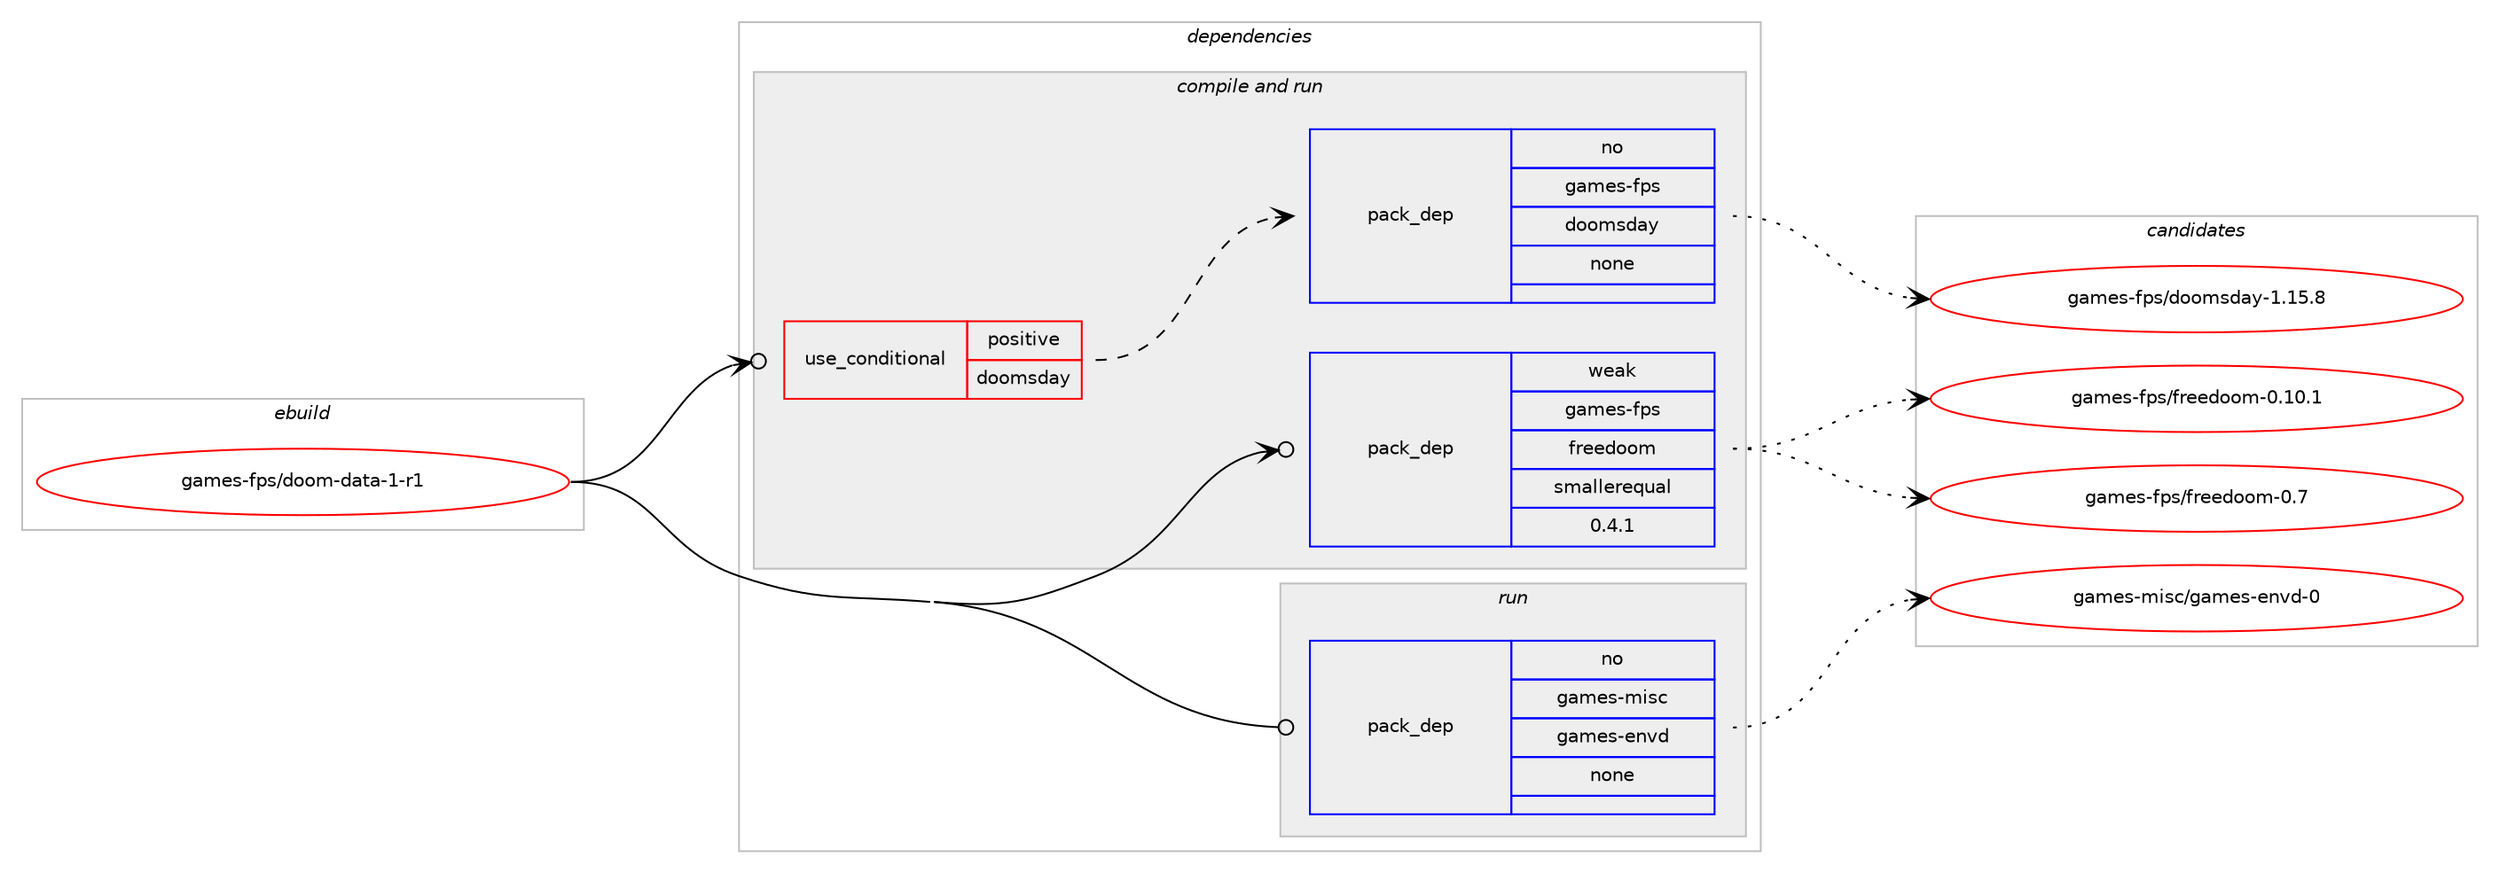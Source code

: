digraph prolog {

# *************
# Graph options
# *************

newrank=true;
concentrate=true;
compound=true;
graph [rankdir=LR,fontname=Helvetica,fontsize=10,ranksep=1.5];#, ranksep=2.5, nodesep=0.2];
edge  [arrowhead=vee];
node  [fontname=Helvetica,fontsize=10];

# **********
# The ebuild
# **********

subgraph cluster_leftcol {
color=gray;
rank=same;
label=<<i>ebuild</i>>;
id [label="games-fps/doom-data-1-r1", color=red, width=4, href="../games-fps/doom-data-1-r1.svg"];
}

# ****************
# The dependencies
# ****************

subgraph cluster_midcol {
color=gray;
label=<<i>dependencies</i>>;
subgraph cluster_compile {
fillcolor="#eeeeee";
style=filled;
label=<<i>compile</i>>;
}
subgraph cluster_compileandrun {
fillcolor="#eeeeee";
style=filled;
label=<<i>compile and run</i>>;
subgraph cond80298 {
dependency298197 [label=<<TABLE BORDER="0" CELLBORDER="1" CELLSPACING="0" CELLPADDING="4"><TR><TD ROWSPAN="3" CELLPADDING="10">use_conditional</TD></TR><TR><TD>positive</TD></TR><TR><TD>doomsday</TD></TR></TABLE>>, shape=none, color=red];
subgraph pack213407 {
dependency298198 [label=<<TABLE BORDER="0" CELLBORDER="1" CELLSPACING="0" CELLPADDING="4" WIDTH="220"><TR><TD ROWSPAN="6" CELLPADDING="30">pack_dep</TD></TR><TR><TD WIDTH="110">no</TD></TR><TR><TD>games-fps</TD></TR><TR><TD>doomsday</TD></TR><TR><TD>none</TD></TR><TR><TD></TD></TR></TABLE>>, shape=none, color=blue];
}
dependency298197:e -> dependency298198:w [weight=20,style="dashed",arrowhead="vee"];
}
id:e -> dependency298197:w [weight=20,style="solid",arrowhead="odotvee"];
subgraph pack213408 {
dependency298199 [label=<<TABLE BORDER="0" CELLBORDER="1" CELLSPACING="0" CELLPADDING="4" WIDTH="220"><TR><TD ROWSPAN="6" CELLPADDING="30">pack_dep</TD></TR><TR><TD WIDTH="110">weak</TD></TR><TR><TD>games-fps</TD></TR><TR><TD>freedoom</TD></TR><TR><TD>smallerequal</TD></TR><TR><TD>0.4.1</TD></TR></TABLE>>, shape=none, color=blue];
}
id:e -> dependency298199:w [weight=20,style="solid",arrowhead="odotvee"];
}
subgraph cluster_run {
fillcolor="#eeeeee";
style=filled;
label=<<i>run</i>>;
subgraph pack213409 {
dependency298200 [label=<<TABLE BORDER="0" CELLBORDER="1" CELLSPACING="0" CELLPADDING="4" WIDTH="220"><TR><TD ROWSPAN="6" CELLPADDING="30">pack_dep</TD></TR><TR><TD WIDTH="110">no</TD></TR><TR><TD>games-misc</TD></TR><TR><TD>games-envd</TD></TR><TR><TD>none</TD></TR><TR><TD></TD></TR></TABLE>>, shape=none, color=blue];
}
id:e -> dependency298200:w [weight=20,style="solid",arrowhead="odot"];
}
}

# **************
# The candidates
# **************

subgraph cluster_choices {
rank=same;
color=gray;
label=<<i>candidates</i>>;

subgraph choice213407 {
color=black;
nodesep=1;
choice1039710910111545102112115471001111111091151009712145494649534656 [label="games-fps/doomsday-1.15.8", color=red, width=4,href="../games-fps/doomsday-1.15.8.svg"];
dependency298198:e -> choice1039710910111545102112115471001111111091151009712145494649534656:w [style=dotted,weight="100"];
}
subgraph choice213408 {
color=black;
nodesep=1;
choice10397109101115451021121154710211410110110011111110945484649484649 [label="games-fps/freedoom-0.10.1", color=red, width=4,href="../games-fps/freedoom-0.10.1.svg"];
choice10397109101115451021121154710211410110110011111110945484655 [label="games-fps/freedoom-0.7", color=red, width=4,href="../games-fps/freedoom-0.7.svg"];
dependency298199:e -> choice10397109101115451021121154710211410110110011111110945484649484649:w [style=dotted,weight="100"];
dependency298199:e -> choice10397109101115451021121154710211410110110011111110945484655:w [style=dotted,weight="100"];
}
subgraph choice213409 {
color=black;
nodesep=1;
choice1039710910111545109105115994710397109101115451011101181004548 [label="games-misc/games-envd-0", color=red, width=4,href="../games-misc/games-envd-0.svg"];
dependency298200:e -> choice1039710910111545109105115994710397109101115451011101181004548:w [style=dotted,weight="100"];
}
}

}

